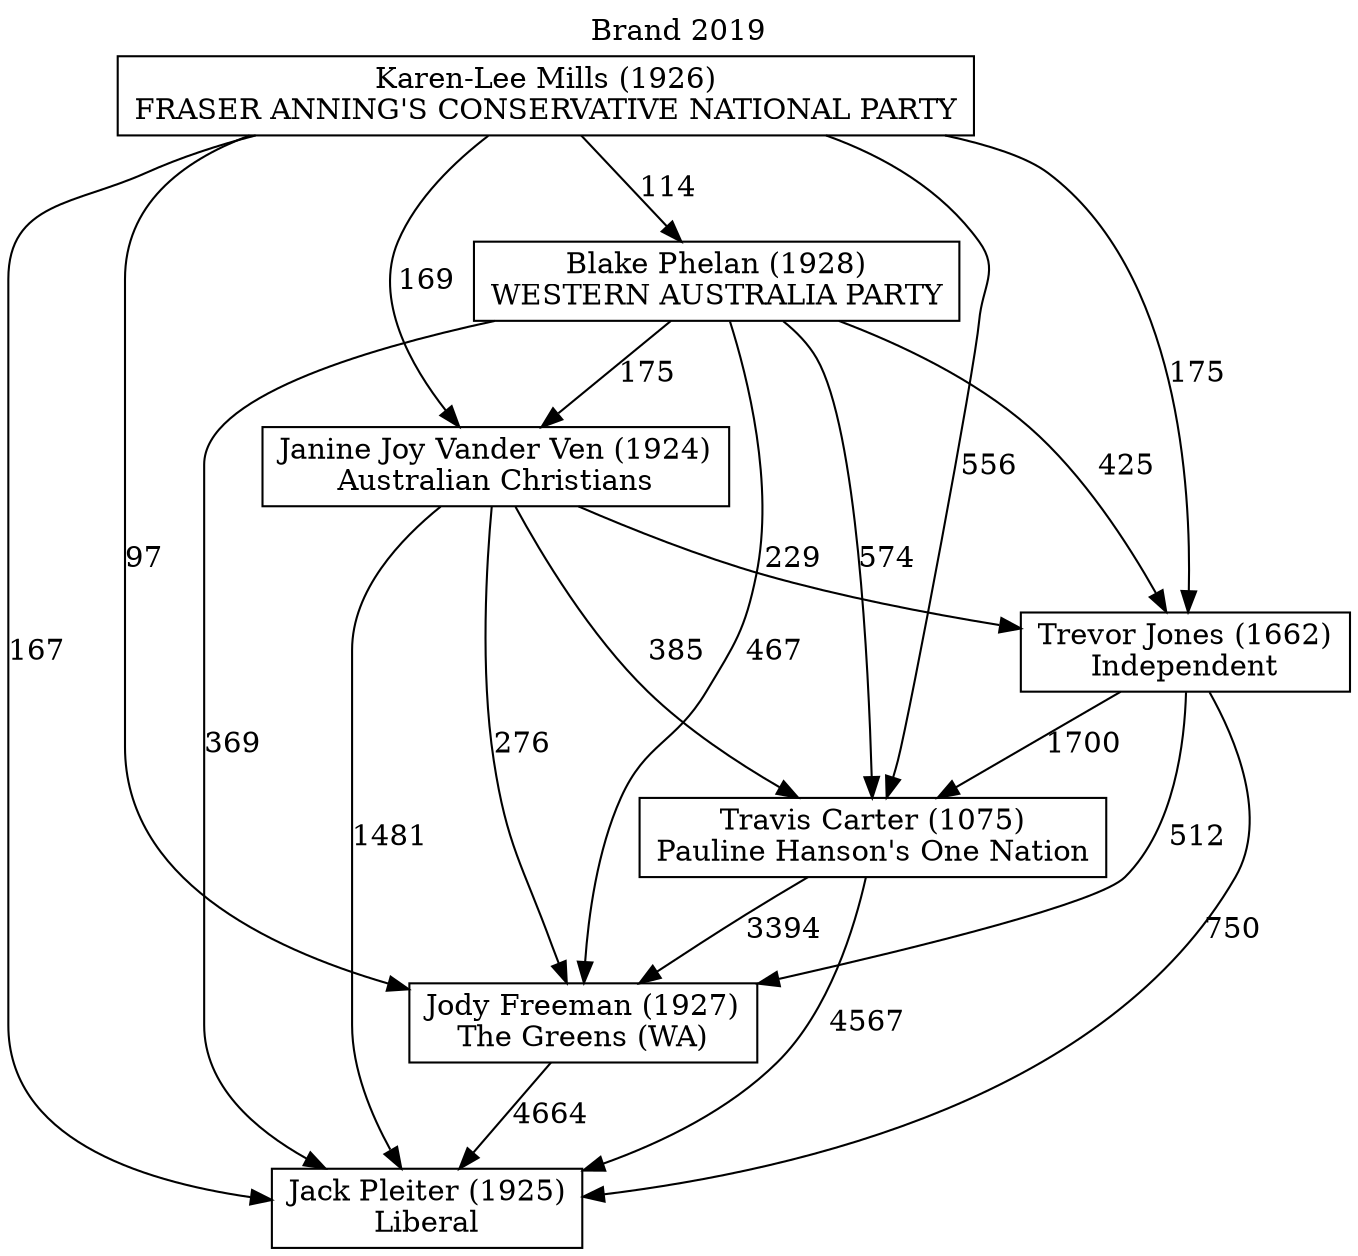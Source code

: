// House preference flow
digraph "Jack Pleiter (1925)_Brand_2019" {
	graph [label="Brand 2019" labelloc=t mclimit=10]
	node [shape=box]
	"Jack Pleiter (1925)" [label="Jack Pleiter (1925)
Liberal"]
	"Jody Freeman (1927)" [label="Jody Freeman (1927)
The Greens (WA)"]
	"Travis Carter (1075)" [label="Travis Carter (1075)
Pauline Hanson's One Nation"]
	"Trevor Jones (1662)" [label="Trevor Jones (1662)
Independent"]
	"Janine Joy Vander Ven (1924)" [label="Janine Joy Vander Ven (1924)
Australian Christians"]
	"Blake Phelan (1928)" [label="Blake Phelan (1928)
WESTERN AUSTRALIA PARTY"]
	"Karen-Lee Mills (1926)" [label="Karen-Lee Mills (1926)
FRASER ANNING'S CONSERVATIVE NATIONAL PARTY"]
	"Jody Freeman (1927)" -> "Jack Pleiter (1925)" [label=4664]
	"Travis Carter (1075)" -> "Jody Freeman (1927)" [label=3394]
	"Trevor Jones (1662)" -> "Travis Carter (1075)" [label=1700]
	"Janine Joy Vander Ven (1924)" -> "Trevor Jones (1662)" [label=229]
	"Blake Phelan (1928)" -> "Janine Joy Vander Ven (1924)" [label=175]
	"Karen-Lee Mills (1926)" -> "Blake Phelan (1928)" [label=114]
	"Travis Carter (1075)" -> "Jack Pleiter (1925)" [label=4567]
	"Trevor Jones (1662)" -> "Jack Pleiter (1925)" [label=750]
	"Janine Joy Vander Ven (1924)" -> "Jack Pleiter (1925)" [label=1481]
	"Blake Phelan (1928)" -> "Jack Pleiter (1925)" [label=369]
	"Karen-Lee Mills (1926)" -> "Jack Pleiter (1925)" [label=167]
	"Karen-Lee Mills (1926)" -> "Janine Joy Vander Ven (1924)" [label=169]
	"Blake Phelan (1928)" -> "Trevor Jones (1662)" [label=425]
	"Karen-Lee Mills (1926)" -> "Trevor Jones (1662)" [label=175]
	"Janine Joy Vander Ven (1924)" -> "Travis Carter (1075)" [label=385]
	"Blake Phelan (1928)" -> "Travis Carter (1075)" [label=574]
	"Karen-Lee Mills (1926)" -> "Travis Carter (1075)" [label=556]
	"Trevor Jones (1662)" -> "Jody Freeman (1927)" [label=512]
	"Janine Joy Vander Ven (1924)" -> "Jody Freeman (1927)" [label=276]
	"Blake Phelan (1928)" -> "Jody Freeman (1927)" [label=467]
	"Karen-Lee Mills (1926)" -> "Jody Freeman (1927)" [label=97]
}
